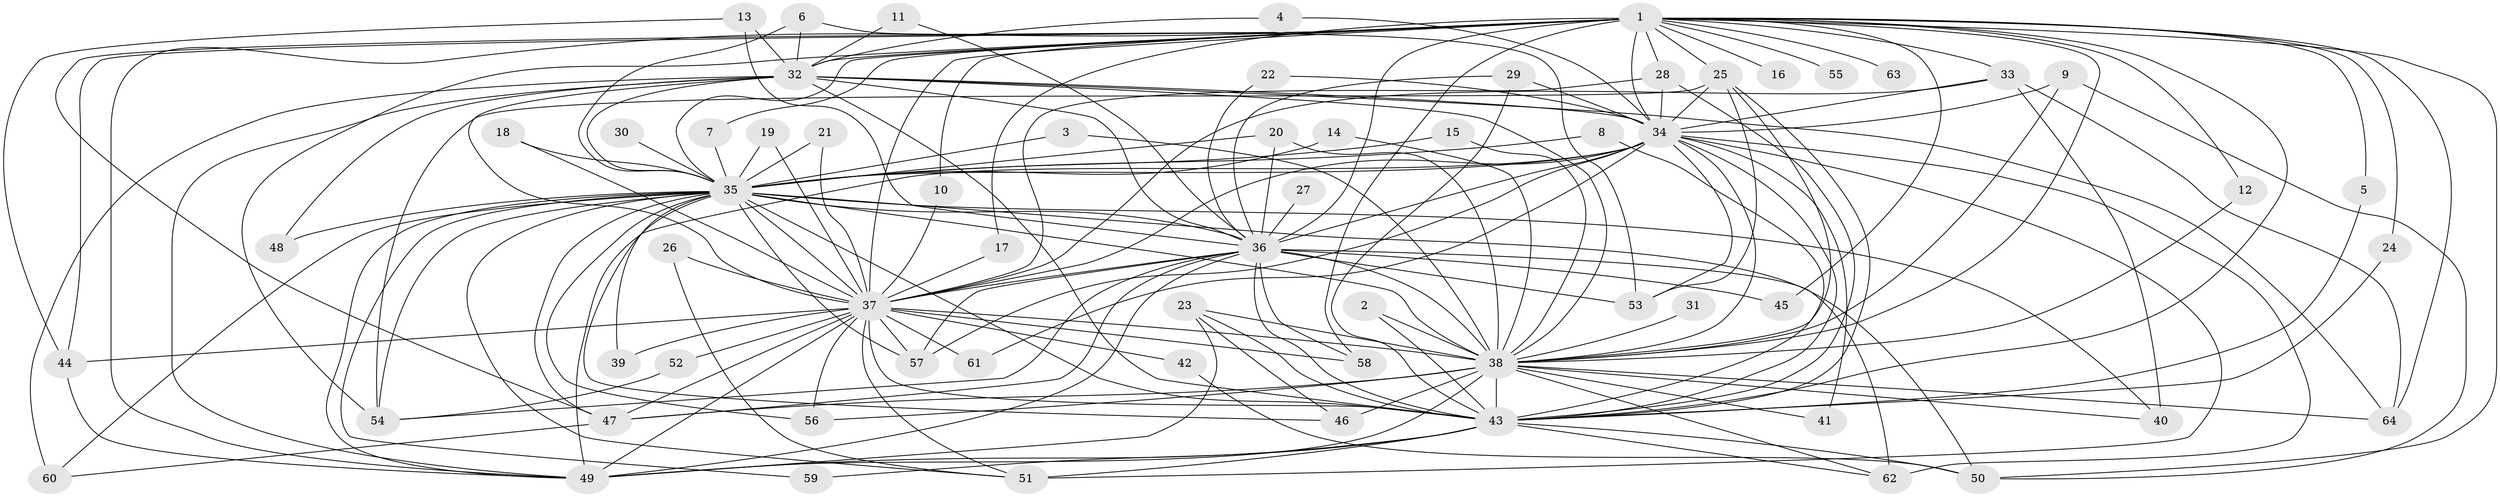 // original degree distribution, {21: 0.008064516129032258, 22: 0.008064516129032258, 17: 0.008064516129032258, 14: 0.008064516129032258, 35: 0.008064516129032258, 29: 0.008064516129032258, 24: 0.008064516129032258, 37: 0.008064516129032258, 27: 0.016129032258064516, 4: 0.07258064516129033, 3: 0.25806451612903225, 5: 0.04032258064516129, 2: 0.5483870967741935}
// Generated by graph-tools (version 1.1) at 2025/25/03/09/25 03:25:49]
// undirected, 64 vertices, 172 edges
graph export_dot {
graph [start="1"]
  node [color=gray90,style=filled];
  1;
  2;
  3;
  4;
  5;
  6;
  7;
  8;
  9;
  10;
  11;
  12;
  13;
  14;
  15;
  16;
  17;
  18;
  19;
  20;
  21;
  22;
  23;
  24;
  25;
  26;
  27;
  28;
  29;
  30;
  31;
  32;
  33;
  34;
  35;
  36;
  37;
  38;
  39;
  40;
  41;
  42;
  43;
  44;
  45;
  46;
  47;
  48;
  49;
  50;
  51;
  52;
  53;
  54;
  55;
  56;
  57;
  58;
  59;
  60;
  61;
  62;
  63;
  64;
  1 -- 5 [weight=1.0];
  1 -- 7 [weight=1.0];
  1 -- 10 [weight=1.0];
  1 -- 12 [weight=1.0];
  1 -- 16 [weight=2.0];
  1 -- 17 [weight=1.0];
  1 -- 24 [weight=1.0];
  1 -- 25 [weight=1.0];
  1 -- 28 [weight=1.0];
  1 -- 32 [weight=3.0];
  1 -- 33 [weight=1.0];
  1 -- 34 [weight=3.0];
  1 -- 35 [weight=2.0];
  1 -- 36 [weight=2.0];
  1 -- 37 [weight=2.0];
  1 -- 38 [weight=3.0];
  1 -- 43 [weight=2.0];
  1 -- 44 [weight=1.0];
  1 -- 45 [weight=1.0];
  1 -- 47 [weight=1.0];
  1 -- 49 [weight=2.0];
  1 -- 50 [weight=2.0];
  1 -- 54 [weight=1.0];
  1 -- 55 [weight=2.0];
  1 -- 58 [weight=1.0];
  1 -- 63 [weight=2.0];
  1 -- 64 [weight=1.0];
  2 -- 38 [weight=1.0];
  2 -- 43 [weight=1.0];
  3 -- 35 [weight=1.0];
  3 -- 38 [weight=2.0];
  4 -- 32 [weight=1.0];
  4 -- 34 [weight=1.0];
  5 -- 43 [weight=1.0];
  6 -- 32 [weight=1.0];
  6 -- 35 [weight=1.0];
  6 -- 53 [weight=1.0];
  7 -- 35 [weight=1.0];
  8 -- 35 [weight=1.0];
  8 -- 43 [weight=1.0];
  9 -- 34 [weight=1.0];
  9 -- 38 [weight=1.0];
  9 -- 50 [weight=1.0];
  10 -- 37 [weight=1.0];
  11 -- 32 [weight=1.0];
  11 -- 36 [weight=1.0];
  12 -- 38 [weight=1.0];
  13 -- 32 [weight=1.0];
  13 -- 36 [weight=1.0];
  13 -- 44 [weight=1.0];
  14 -- 35 [weight=1.0];
  14 -- 38 [weight=1.0];
  15 -- 35 [weight=1.0];
  15 -- 38 [weight=1.0];
  17 -- 37 [weight=1.0];
  18 -- 35 [weight=1.0];
  18 -- 37 [weight=2.0];
  19 -- 35 [weight=1.0];
  19 -- 37 [weight=1.0];
  20 -- 35 [weight=1.0];
  20 -- 36 [weight=1.0];
  20 -- 38 [weight=1.0];
  21 -- 35 [weight=1.0];
  21 -- 37 [weight=1.0];
  22 -- 34 [weight=1.0];
  22 -- 36 [weight=1.0];
  23 -- 38 [weight=1.0];
  23 -- 43 [weight=1.0];
  23 -- 46 [weight=1.0];
  23 -- 49 [weight=1.0];
  24 -- 43 [weight=1.0];
  25 -- 34 [weight=1.0];
  25 -- 38 [weight=1.0];
  25 -- 43 [weight=1.0];
  25 -- 53 [weight=1.0];
  25 -- 54 [weight=1.0];
  26 -- 37 [weight=1.0];
  26 -- 51 [weight=1.0];
  27 -- 36 [weight=2.0];
  28 -- 34 [weight=1.0];
  28 -- 37 [weight=1.0];
  28 -- 43 [weight=1.0];
  29 -- 34 [weight=2.0];
  29 -- 36 [weight=1.0];
  29 -- 43 [weight=1.0];
  30 -- 35 [weight=1.0];
  31 -- 38 [weight=1.0];
  32 -- 34 [weight=1.0];
  32 -- 35 [weight=1.0];
  32 -- 36 [weight=1.0];
  32 -- 37 [weight=1.0];
  32 -- 38 [weight=1.0];
  32 -- 43 [weight=1.0];
  32 -- 48 [weight=1.0];
  32 -- 49 [weight=1.0];
  32 -- 60 [weight=2.0];
  32 -- 64 [weight=1.0];
  33 -- 34 [weight=1.0];
  33 -- 37 [weight=1.0];
  33 -- 40 [weight=1.0];
  33 -- 64 [weight=1.0];
  34 -- 35 [weight=1.0];
  34 -- 36 [weight=1.0];
  34 -- 37 [weight=1.0];
  34 -- 38 [weight=1.0];
  34 -- 41 [weight=1.0];
  34 -- 43 [weight=1.0];
  34 -- 49 [weight=1.0];
  34 -- 51 [weight=1.0];
  34 -- 53 [weight=1.0];
  34 -- 57 [weight=1.0];
  34 -- 61 [weight=1.0];
  34 -- 62 [weight=1.0];
  35 -- 36 [weight=1.0];
  35 -- 37 [weight=1.0];
  35 -- 38 [weight=2.0];
  35 -- 39 [weight=2.0];
  35 -- 40 [weight=1.0];
  35 -- 43 [weight=1.0];
  35 -- 46 [weight=1.0];
  35 -- 47 [weight=1.0];
  35 -- 48 [weight=1.0];
  35 -- 49 [weight=2.0];
  35 -- 50 [weight=1.0];
  35 -- 51 [weight=2.0];
  35 -- 54 [weight=1.0];
  35 -- 56 [weight=1.0];
  35 -- 57 [weight=1.0];
  35 -- 59 [weight=1.0];
  35 -- 60 [weight=1.0];
  36 -- 37 [weight=2.0];
  36 -- 38 [weight=2.0];
  36 -- 43 [weight=3.0];
  36 -- 45 [weight=1.0];
  36 -- 47 [weight=1.0];
  36 -- 49 [weight=2.0];
  36 -- 53 [weight=2.0];
  36 -- 54 [weight=1.0];
  36 -- 57 [weight=1.0];
  36 -- 58 [weight=1.0];
  36 -- 62 [weight=1.0];
  37 -- 38 [weight=1.0];
  37 -- 39 [weight=1.0];
  37 -- 42 [weight=1.0];
  37 -- 43 [weight=1.0];
  37 -- 44 [weight=1.0];
  37 -- 47 [weight=1.0];
  37 -- 49 [weight=1.0];
  37 -- 51 [weight=1.0];
  37 -- 52 [weight=1.0];
  37 -- 56 [weight=2.0];
  37 -- 57 [weight=1.0];
  37 -- 58 [weight=1.0];
  37 -- 61 [weight=1.0];
  38 -- 40 [weight=1.0];
  38 -- 41 [weight=1.0];
  38 -- 43 [weight=2.0];
  38 -- 46 [weight=2.0];
  38 -- 47 [weight=1.0];
  38 -- 49 [weight=2.0];
  38 -- 56 [weight=1.0];
  38 -- 62 [weight=1.0];
  38 -- 64 [weight=1.0];
  42 -- 50 [weight=1.0];
  43 -- 49 [weight=1.0];
  43 -- 50 [weight=2.0];
  43 -- 51 [weight=1.0];
  43 -- 59 [weight=1.0];
  43 -- 62 [weight=1.0];
  44 -- 49 [weight=1.0];
  47 -- 60 [weight=1.0];
  52 -- 54 [weight=1.0];
}
